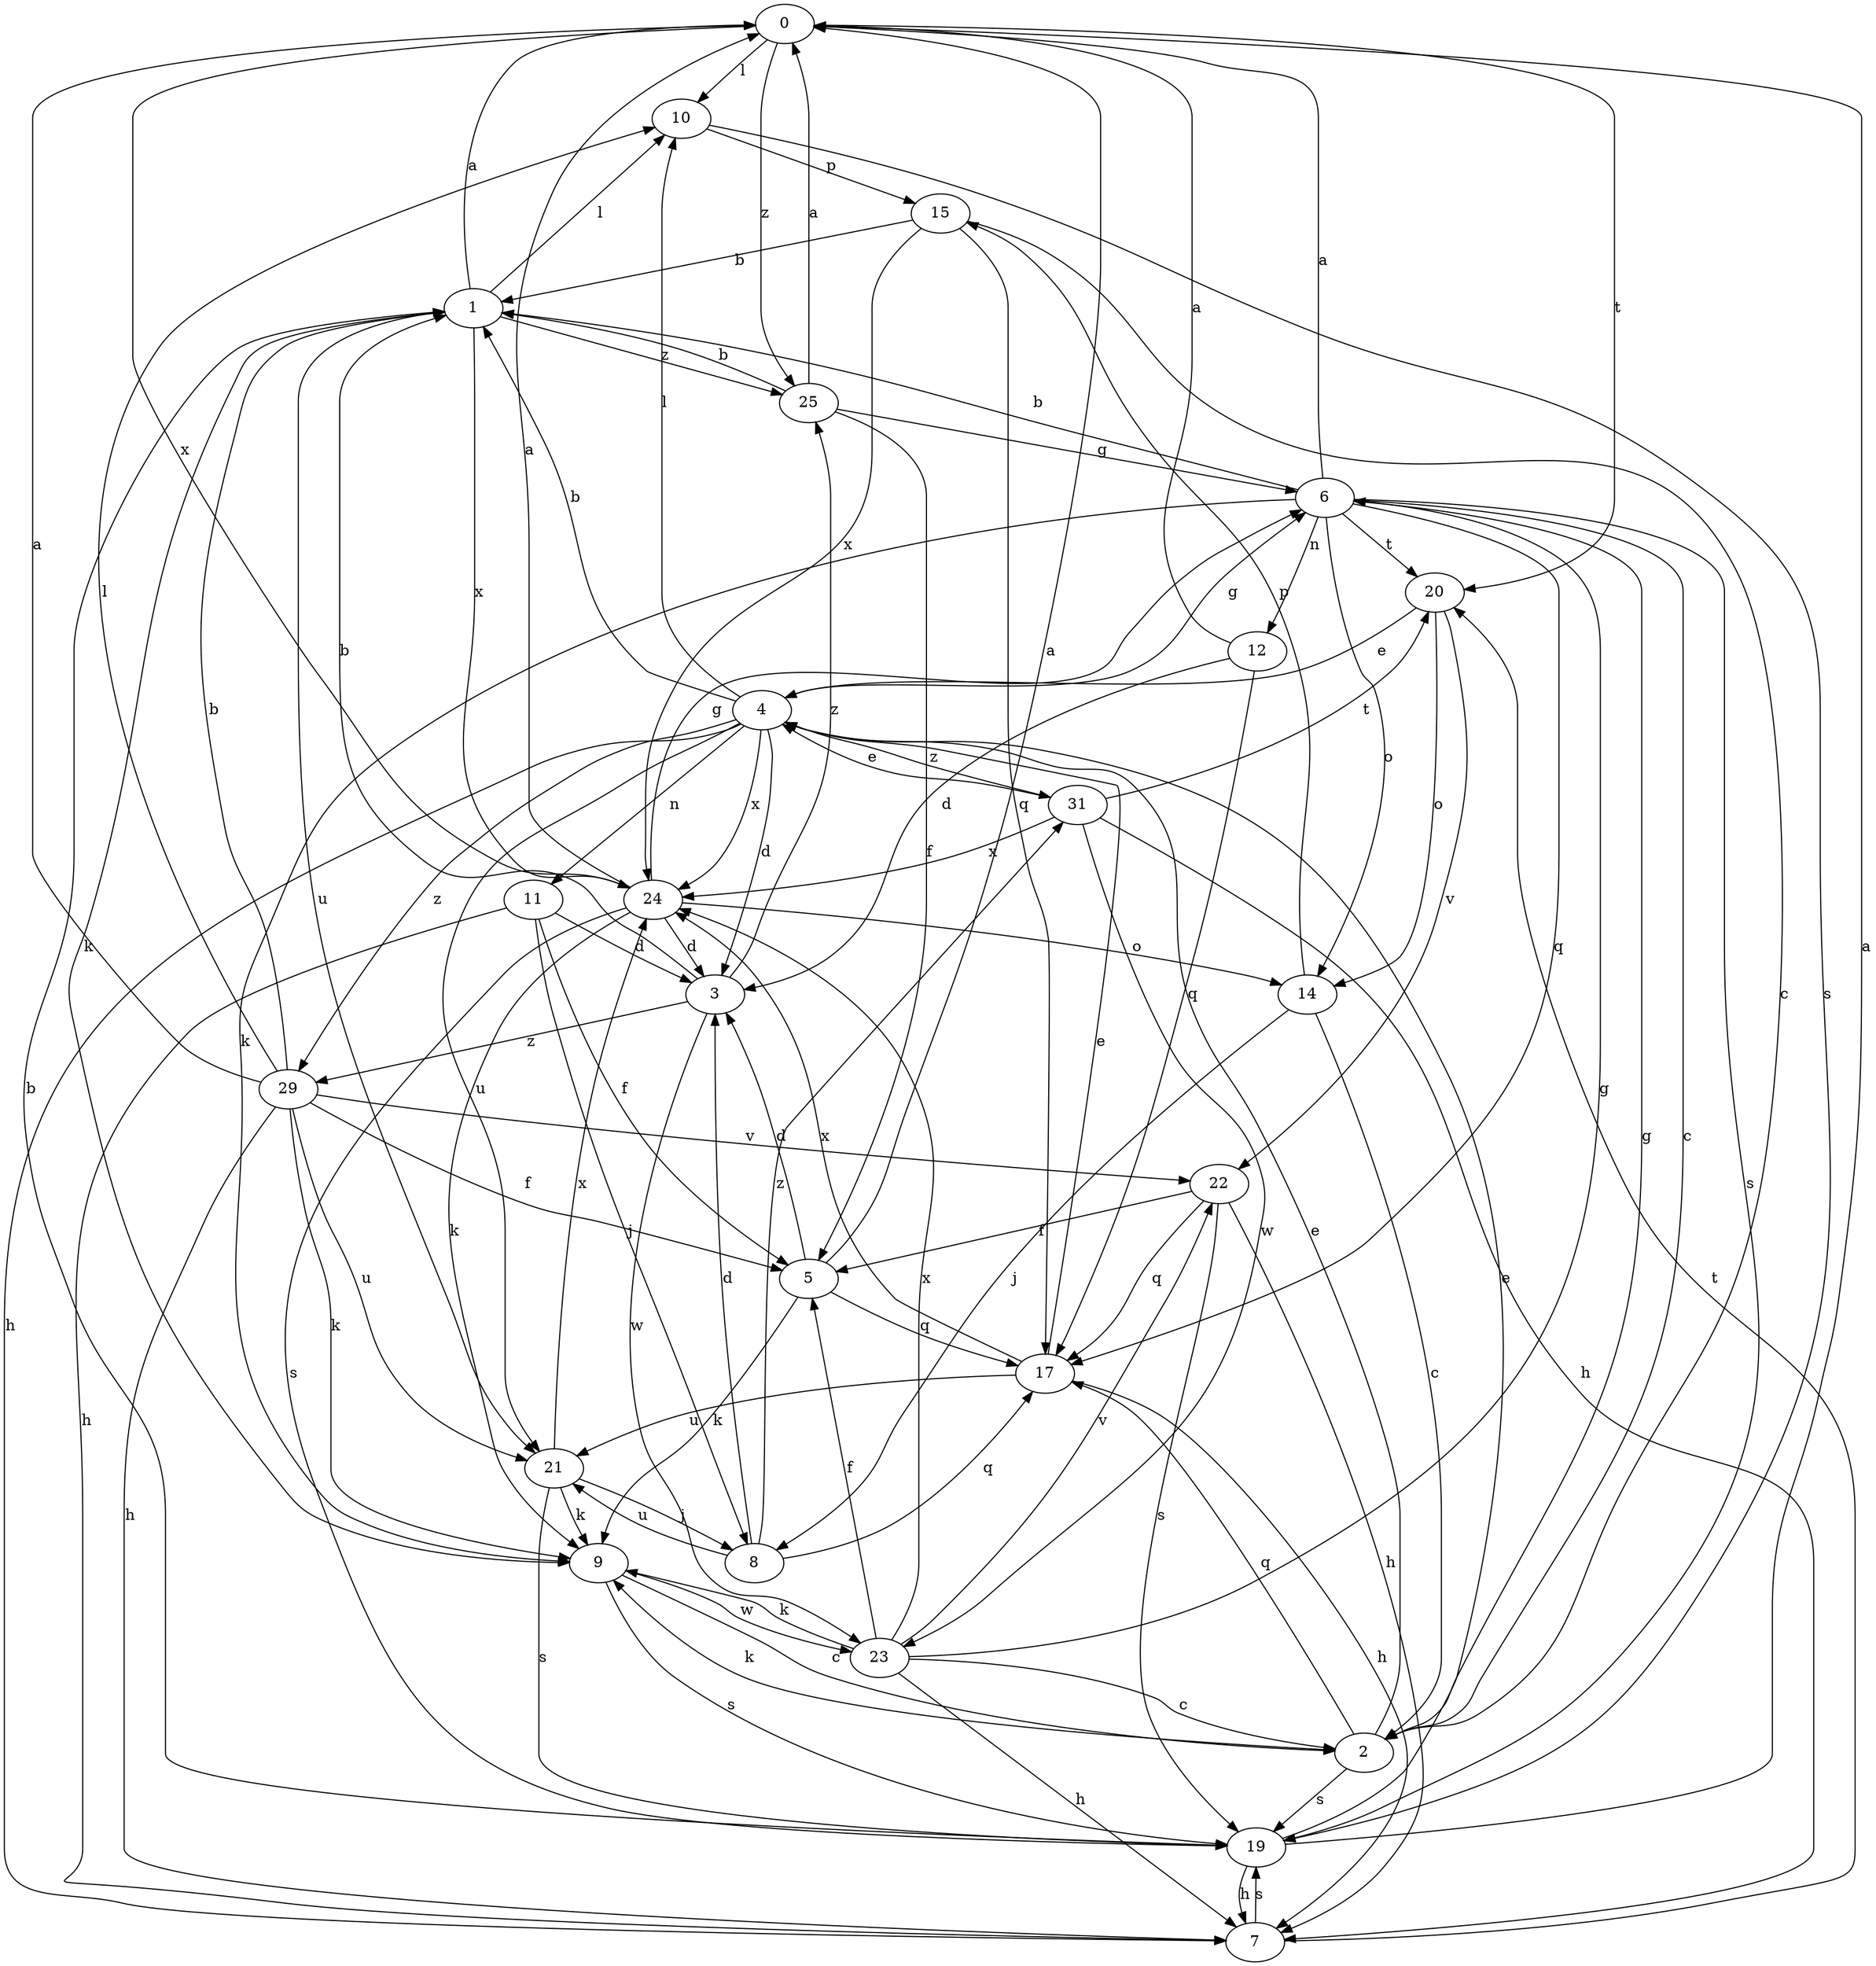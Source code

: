 strict digraph  {
0;
1;
2;
3;
4;
5;
6;
7;
8;
9;
10;
11;
12;
14;
15;
17;
19;
20;
21;
22;
23;
24;
25;
29;
31;
0 -> 10  [label=l];
0 -> 20  [label=t];
0 -> 24  [label=x];
0 -> 25  [label=z];
1 -> 0  [label=a];
1 -> 9  [label=k];
1 -> 10  [label=l];
1 -> 21  [label=u];
1 -> 24  [label=x];
1 -> 25  [label=z];
2 -> 4  [label=e];
2 -> 6  [label=g];
2 -> 9  [label=k];
2 -> 17  [label=q];
2 -> 19  [label=s];
3 -> 1  [label=b];
3 -> 23  [label=w];
3 -> 25  [label=z];
3 -> 29  [label=z];
4 -> 1  [label=b];
4 -> 3  [label=d];
4 -> 6  [label=g];
4 -> 7  [label=h];
4 -> 10  [label=l];
4 -> 11  [label=n];
4 -> 21  [label=u];
4 -> 24  [label=x];
4 -> 29  [label=z];
4 -> 31  [label=z];
5 -> 0  [label=a];
5 -> 3  [label=d];
5 -> 9  [label=k];
5 -> 17  [label=q];
6 -> 0  [label=a];
6 -> 1  [label=b];
6 -> 2  [label=c];
6 -> 9  [label=k];
6 -> 12  [label=n];
6 -> 14  [label=o];
6 -> 17  [label=q];
6 -> 19  [label=s];
6 -> 20  [label=t];
7 -> 19  [label=s];
7 -> 20  [label=t];
8 -> 3  [label=d];
8 -> 17  [label=q];
8 -> 21  [label=u];
8 -> 31  [label=z];
9 -> 2  [label=c];
9 -> 19  [label=s];
9 -> 23  [label=w];
10 -> 15  [label=p];
10 -> 19  [label=s];
11 -> 3  [label=d];
11 -> 5  [label=f];
11 -> 7  [label=h];
11 -> 8  [label=j];
12 -> 0  [label=a];
12 -> 3  [label=d];
12 -> 17  [label=q];
14 -> 2  [label=c];
14 -> 8  [label=j];
14 -> 15  [label=p];
15 -> 1  [label=b];
15 -> 2  [label=c];
15 -> 17  [label=q];
15 -> 24  [label=x];
17 -> 4  [label=e];
17 -> 7  [label=h];
17 -> 21  [label=u];
17 -> 24  [label=x];
19 -> 0  [label=a];
19 -> 1  [label=b];
19 -> 4  [label=e];
19 -> 7  [label=h];
20 -> 4  [label=e];
20 -> 14  [label=o];
20 -> 22  [label=v];
21 -> 8  [label=j];
21 -> 9  [label=k];
21 -> 19  [label=s];
21 -> 24  [label=x];
22 -> 5  [label=f];
22 -> 7  [label=h];
22 -> 17  [label=q];
22 -> 19  [label=s];
23 -> 2  [label=c];
23 -> 5  [label=f];
23 -> 6  [label=g];
23 -> 7  [label=h];
23 -> 9  [label=k];
23 -> 22  [label=v];
23 -> 24  [label=x];
24 -> 0  [label=a];
24 -> 3  [label=d];
24 -> 6  [label=g];
24 -> 9  [label=k];
24 -> 14  [label=o];
24 -> 19  [label=s];
25 -> 0  [label=a];
25 -> 1  [label=b];
25 -> 5  [label=f];
25 -> 6  [label=g];
29 -> 0  [label=a];
29 -> 1  [label=b];
29 -> 5  [label=f];
29 -> 7  [label=h];
29 -> 9  [label=k];
29 -> 10  [label=l];
29 -> 21  [label=u];
29 -> 22  [label=v];
31 -> 4  [label=e];
31 -> 7  [label=h];
31 -> 20  [label=t];
31 -> 23  [label=w];
31 -> 24  [label=x];
}
